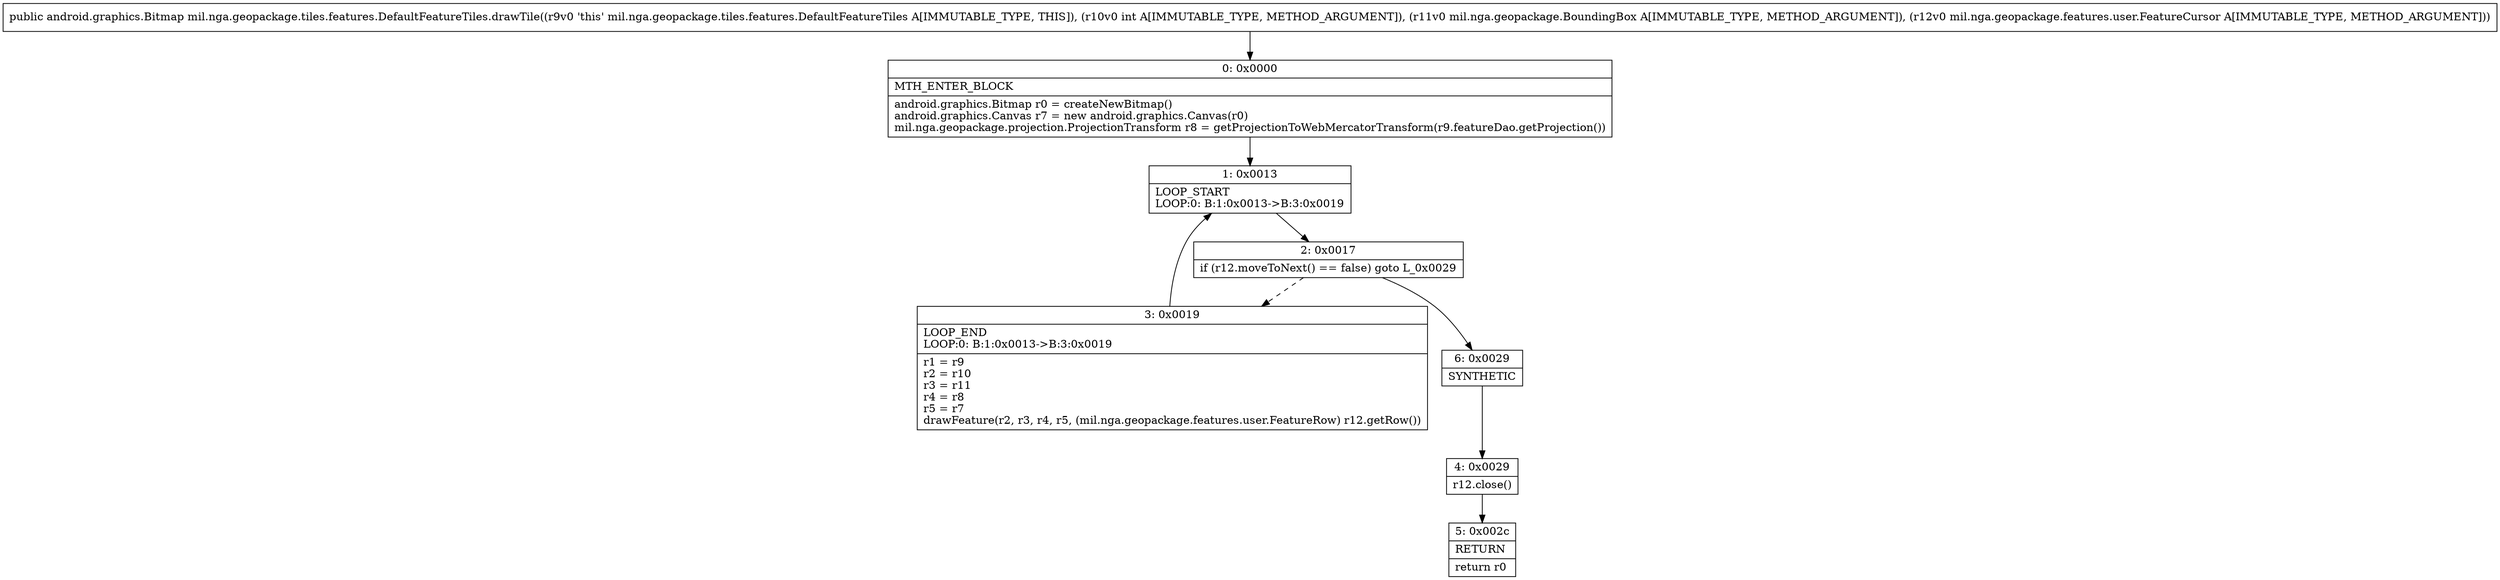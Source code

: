 digraph "CFG formil.nga.geopackage.tiles.features.DefaultFeatureTiles.drawTile(ILmil\/nga\/geopackage\/BoundingBox;Lmil\/nga\/geopackage\/features\/user\/FeatureCursor;)Landroid\/graphics\/Bitmap;" {
Node_0 [shape=record,label="{0\:\ 0x0000|MTH_ENTER_BLOCK\l|android.graphics.Bitmap r0 = createNewBitmap()\landroid.graphics.Canvas r7 = new android.graphics.Canvas(r0)\lmil.nga.geopackage.projection.ProjectionTransform r8 = getProjectionToWebMercatorTransform(r9.featureDao.getProjection())\l}"];
Node_1 [shape=record,label="{1\:\ 0x0013|LOOP_START\lLOOP:0: B:1:0x0013\-\>B:3:0x0019\l}"];
Node_2 [shape=record,label="{2\:\ 0x0017|if (r12.moveToNext() == false) goto L_0x0029\l}"];
Node_3 [shape=record,label="{3\:\ 0x0019|LOOP_END\lLOOP:0: B:1:0x0013\-\>B:3:0x0019\l|r1 = r9\lr2 = r10\lr3 = r11\lr4 = r8\lr5 = r7\ldrawFeature(r2, r3, r4, r5, (mil.nga.geopackage.features.user.FeatureRow) r12.getRow())\l}"];
Node_4 [shape=record,label="{4\:\ 0x0029|r12.close()\l}"];
Node_5 [shape=record,label="{5\:\ 0x002c|RETURN\l|return r0\l}"];
Node_6 [shape=record,label="{6\:\ 0x0029|SYNTHETIC\l}"];
MethodNode[shape=record,label="{public android.graphics.Bitmap mil.nga.geopackage.tiles.features.DefaultFeatureTiles.drawTile((r9v0 'this' mil.nga.geopackage.tiles.features.DefaultFeatureTiles A[IMMUTABLE_TYPE, THIS]), (r10v0 int A[IMMUTABLE_TYPE, METHOD_ARGUMENT]), (r11v0 mil.nga.geopackage.BoundingBox A[IMMUTABLE_TYPE, METHOD_ARGUMENT]), (r12v0 mil.nga.geopackage.features.user.FeatureCursor A[IMMUTABLE_TYPE, METHOD_ARGUMENT])) }"];
MethodNode -> Node_0;
Node_0 -> Node_1;
Node_1 -> Node_2;
Node_2 -> Node_3[style=dashed];
Node_2 -> Node_6;
Node_3 -> Node_1;
Node_4 -> Node_5;
Node_6 -> Node_4;
}

